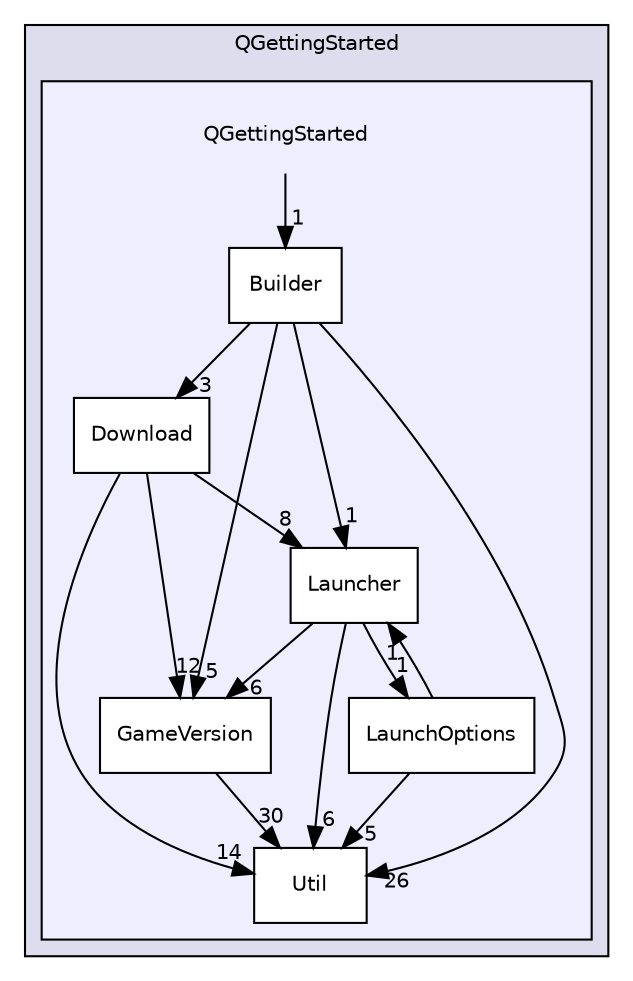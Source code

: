 digraph "F:/Projects/Git/QGettingStarted/QGettingStarted" {
  compound=true
  node [ fontsize="10", fontname="Helvetica"];
  edge [ labelfontsize="10", labelfontname="Helvetica"];
  subgraph clusterdir_92670852bab087901dd885087216d323 {
    graph [ bgcolor="#ddddee", pencolor="black", label="QGettingStarted" fontname="Helvetica", fontsize="10", URL="dir_92670852bab087901dd885087216d323.html"]
  subgraph clusterdir_3952c08c86d2ef0fb0d3de6c9284875b {
    graph [ bgcolor="#eeeeff", pencolor="black", label="" URL="dir_3952c08c86d2ef0fb0d3de6c9284875b.html"];
    dir_3952c08c86d2ef0fb0d3de6c9284875b [shape=plaintext label="QGettingStarted"];
    dir_a70188fb1c4d20845017b4842b7049b7 [shape=box label="Builder" color="black" fillcolor="white" style="filled" URL="dir_a70188fb1c4d20845017b4842b7049b7.html"];
    dir_1f3a28586caa829ed57e3fa0b0b05885 [shape=box label="Download" color="black" fillcolor="white" style="filled" URL="dir_1f3a28586caa829ed57e3fa0b0b05885.html"];
    dir_b842639159e5a25bae7c135b5acfa408 [shape=box label="GameVersion" color="black" fillcolor="white" style="filled" URL="dir_b842639159e5a25bae7c135b5acfa408.html"];
    dir_d5a80f7bf7b0532b9943a9f6de42befc [shape=box label="Launcher" color="black" fillcolor="white" style="filled" URL="dir_d5a80f7bf7b0532b9943a9f6de42befc.html"];
    dir_e989e037040d9479a6039d4a2a8099ef [shape=box label="LaunchOptions" color="black" fillcolor="white" style="filled" URL="dir_e989e037040d9479a6039d4a2a8099ef.html"];
    dir_0850f1569e1404a71d6f767bc94671d0 [shape=box label="Util" color="black" fillcolor="white" style="filled" URL="dir_0850f1569e1404a71d6f767bc94671d0.html"];
  }
  }
  dir_a70188fb1c4d20845017b4842b7049b7->dir_1f3a28586caa829ed57e3fa0b0b05885 [headlabel="3", labeldistance=1.5 headhref="dir_000002_000003.html"];
  dir_a70188fb1c4d20845017b4842b7049b7->dir_0850f1569e1404a71d6f767bc94671d0 [headlabel="26", labeldistance=1.5 headhref="dir_000002_000007.html"];
  dir_a70188fb1c4d20845017b4842b7049b7->dir_b842639159e5a25bae7c135b5acfa408 [headlabel="5", labeldistance=1.5 headhref="dir_000002_000004.html"];
  dir_a70188fb1c4d20845017b4842b7049b7->dir_d5a80f7bf7b0532b9943a9f6de42befc [headlabel="1", labeldistance=1.5 headhref="dir_000002_000005.html"];
  dir_1f3a28586caa829ed57e3fa0b0b05885->dir_0850f1569e1404a71d6f767bc94671d0 [headlabel="14", labeldistance=1.5 headhref="dir_000003_000007.html"];
  dir_1f3a28586caa829ed57e3fa0b0b05885->dir_b842639159e5a25bae7c135b5acfa408 [headlabel="12", labeldistance=1.5 headhref="dir_000003_000004.html"];
  dir_1f3a28586caa829ed57e3fa0b0b05885->dir_d5a80f7bf7b0532b9943a9f6de42befc [headlabel="8", labeldistance=1.5 headhref="dir_000003_000005.html"];
  dir_3952c08c86d2ef0fb0d3de6c9284875b->dir_a70188fb1c4d20845017b4842b7049b7 [headlabel="1", labeldistance=1.5 headhref="dir_000001_000002.html"];
  dir_b842639159e5a25bae7c135b5acfa408->dir_0850f1569e1404a71d6f767bc94671d0 [headlabel="30", labeldistance=1.5 headhref="dir_000004_000007.html"];
  dir_d5a80f7bf7b0532b9943a9f6de42befc->dir_0850f1569e1404a71d6f767bc94671d0 [headlabel="6", labeldistance=1.5 headhref="dir_000005_000007.html"];
  dir_d5a80f7bf7b0532b9943a9f6de42befc->dir_b842639159e5a25bae7c135b5acfa408 [headlabel="6", labeldistance=1.5 headhref="dir_000005_000004.html"];
  dir_d5a80f7bf7b0532b9943a9f6de42befc->dir_e989e037040d9479a6039d4a2a8099ef [headlabel="1", labeldistance=1.5 headhref="dir_000005_000006.html"];
  dir_e989e037040d9479a6039d4a2a8099ef->dir_0850f1569e1404a71d6f767bc94671d0 [headlabel="5", labeldistance=1.5 headhref="dir_000006_000007.html"];
  dir_e989e037040d9479a6039d4a2a8099ef->dir_d5a80f7bf7b0532b9943a9f6de42befc [headlabel="1", labeldistance=1.5 headhref="dir_000006_000005.html"];
}
